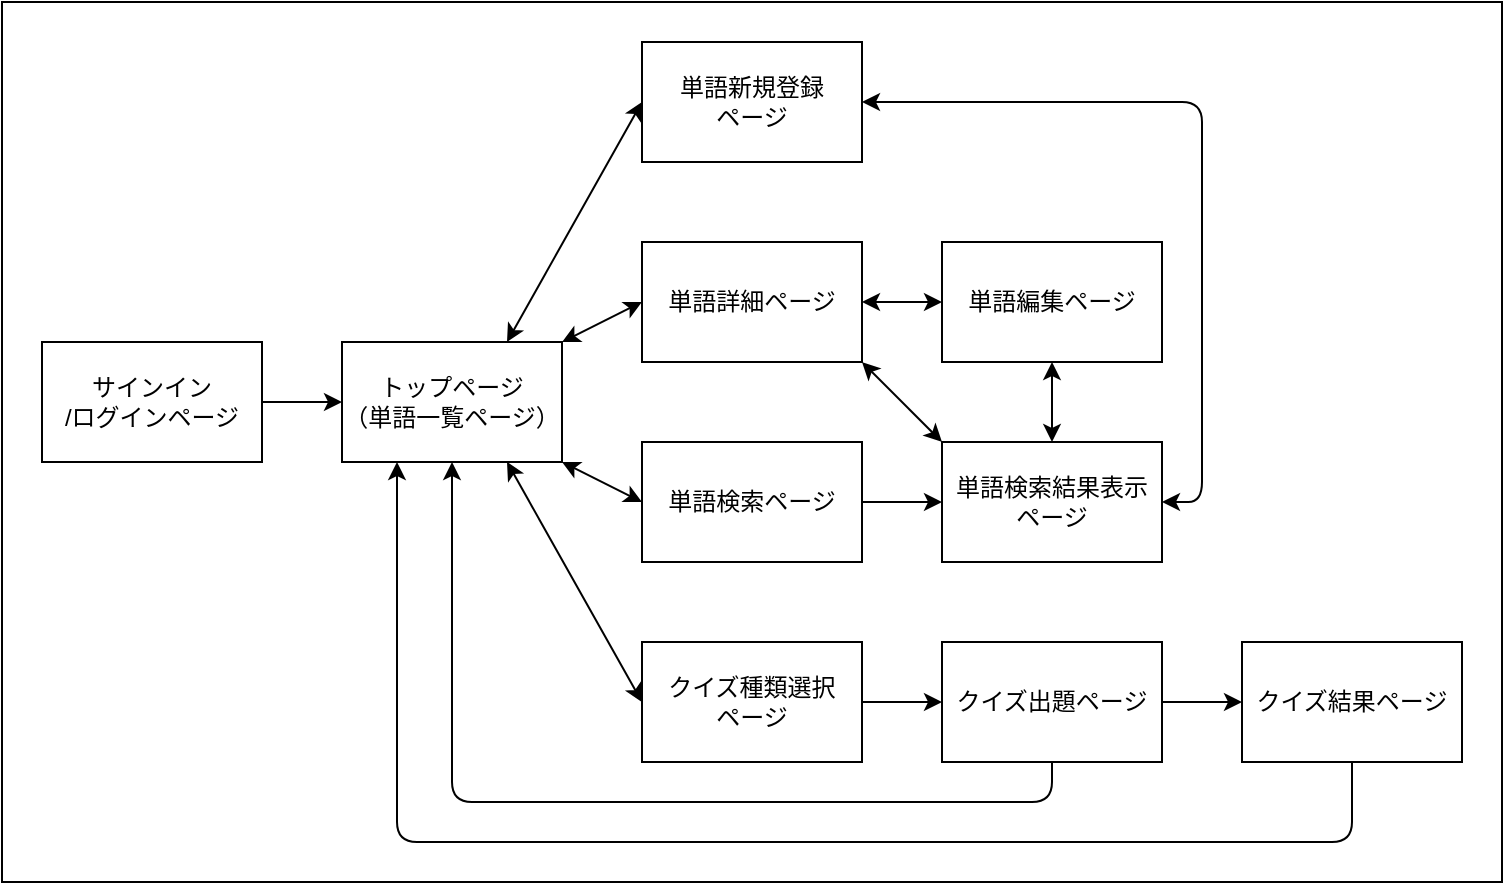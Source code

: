 <mxfile>
    <diagram id="iFUUHFPbkp7OeDkQJAD1" name="ページ1">
        <mxGraphModel dx="576" dy="419" grid="1" gridSize="10" guides="1" tooltips="1" connect="1" arrows="1" fold="1" page="1" pageScale="1" pageWidth="827" pageHeight="1169" background="#ffffff" math="0" shadow="0">
            <root>
                <mxCell id="0"/>
                <mxCell id="1" parent="0"/>
                <mxCell id="14" style="edgeStyle=none;html=1;exitX=0.75;exitY=1;exitDx=0;exitDy=0;entryX=0;entryY=0.5;entryDx=0;entryDy=0;startArrow=classic;startFill=1;" parent="1" source="2" target="8" edge="1">
                    <mxGeometry relative="1" as="geometry"/>
                </mxCell>
                <mxCell id="15" style="edgeStyle=none;html=1;exitX=1;exitY=1;exitDx=0;exitDy=0;entryX=0;entryY=0.5;entryDx=0;entryDy=0;startArrow=classic;startFill=1;" parent="1" source="2" target="12" edge="1">
                    <mxGeometry relative="1" as="geometry"/>
                </mxCell>
                <mxCell id="16" style="edgeStyle=none;html=1;exitX=1;exitY=0;exitDx=0;exitDy=0;entryX=0;entryY=0.5;entryDx=0;entryDy=0;startArrow=classic;startFill=1;" parent="1" source="2" target="5" edge="1">
                    <mxGeometry relative="1" as="geometry"/>
                </mxCell>
                <mxCell id="17" style="edgeStyle=none;html=1;exitX=0.75;exitY=0;exitDx=0;exitDy=0;entryX=0;entryY=0.5;entryDx=0;entryDy=0;startArrow=classic;startFill=1;" parent="1" source="2" target="3" edge="1">
                    <mxGeometry relative="1" as="geometry"/>
                </mxCell>
                <mxCell id="2" value="トップページ&lt;br&gt;（単語一覧ページ）" style="whiteSpace=wrap;html=1;align=center;" parent="1" vertex="1">
                    <mxGeometry x="250" y="200" width="110" height="60" as="geometry"/>
                </mxCell>
                <mxCell id="3" value="単語新規登録&lt;br&gt;ページ" style="whiteSpace=wrap;html=1;align=center;" parent="1" vertex="1">
                    <mxGeometry x="400" y="50" width="110" height="60" as="geometry"/>
                </mxCell>
                <mxCell id="13" style="edgeStyle=none;html=1;exitX=1;exitY=0.5;exitDx=0;exitDy=0;entryX=0;entryY=0.5;entryDx=0;entryDy=0;" parent="1" source="4" target="2" edge="1">
                    <mxGeometry relative="1" as="geometry"/>
                </mxCell>
                <mxCell id="4" value="サインイン&lt;br&gt;/ログインページ" style="whiteSpace=wrap;html=1;align=center;" parent="1" vertex="1">
                    <mxGeometry x="100" y="200" width="110" height="60" as="geometry"/>
                </mxCell>
                <mxCell id="18" style="edgeStyle=none;html=1;exitX=1;exitY=0.5;exitDx=0;exitDy=0;entryX=0;entryY=0.5;entryDx=0;entryDy=0;startArrow=classic;startFill=1;" parent="1" source="5" target="7" edge="1">
                    <mxGeometry relative="1" as="geometry"/>
                </mxCell>
                <mxCell id="5" value="単語詳細ページ" style="whiteSpace=wrap;html=1;align=center;" parent="1" vertex="1">
                    <mxGeometry x="400" y="150" width="110" height="60" as="geometry"/>
                </mxCell>
                <mxCell id="7" value="単語編集ページ" style="whiteSpace=wrap;html=1;align=center;" parent="1" vertex="1">
                    <mxGeometry x="550" y="150" width="110" height="60" as="geometry"/>
                </mxCell>
                <mxCell id="20" style="edgeStyle=none;html=1;exitX=1;exitY=0.5;exitDx=0;exitDy=0;entryX=0;entryY=0.5;entryDx=0;entryDy=0;" parent="1" source="8" target="9" edge="1">
                    <mxGeometry relative="1" as="geometry"/>
                </mxCell>
                <mxCell id="8" value="クイズ種類選択&lt;br&gt;ページ" style="whiteSpace=wrap;html=1;align=center;" parent="1" vertex="1">
                    <mxGeometry x="400" y="350" width="110" height="60" as="geometry"/>
                </mxCell>
                <mxCell id="21" style="edgeStyle=none;html=1;exitX=1;exitY=0.5;exitDx=0;exitDy=0;entryX=0;entryY=0.5;entryDx=0;entryDy=0;" parent="1" source="9" target="10" edge="1">
                    <mxGeometry relative="1" as="geometry"/>
                </mxCell>
                <mxCell id="27" style="edgeStyle=orthogonalEdgeStyle;html=1;exitX=0.5;exitY=1;exitDx=0;exitDy=0;entryX=0.5;entryY=1;entryDx=0;entryDy=0;startArrow=none;startFill=0;endArrow=classic;endFill=1;" parent="1" source="9" target="2" edge="1">
                    <mxGeometry relative="1" as="geometry">
                        <Array as="points">
                            <mxPoint x="605" y="430"/>
                            <mxPoint x="305" y="430"/>
                        </Array>
                    </mxGeometry>
                </mxCell>
                <mxCell id="9" value="クイズ出題ページ" style="whiteSpace=wrap;html=1;align=center;" parent="1" vertex="1">
                    <mxGeometry x="550" y="350" width="110" height="60" as="geometry"/>
                </mxCell>
                <mxCell id="28" style="edgeStyle=orthogonalEdgeStyle;html=1;exitX=0.5;exitY=1;exitDx=0;exitDy=0;entryX=0.25;entryY=1;entryDx=0;entryDy=0;startArrow=none;startFill=0;endArrow=classic;endFill=1;" parent="1" source="10" target="2" edge="1">
                    <mxGeometry relative="1" as="geometry">
                        <Array as="points">
                            <mxPoint x="755" y="450"/>
                            <mxPoint x="278" y="450"/>
                        </Array>
                    </mxGeometry>
                </mxCell>
                <mxCell id="10" value="クイズ結果ページ" style="whiteSpace=wrap;html=1;align=center;" parent="1" vertex="1">
                    <mxGeometry x="700" y="350" width="110" height="60" as="geometry"/>
                </mxCell>
                <mxCell id="22" style="edgeStyle=none;html=1;exitX=0;exitY=0;exitDx=0;exitDy=0;entryX=1;entryY=1;entryDx=0;entryDy=0;startArrow=classic;startFill=1;" parent="1" source="11" target="5" edge="1">
                    <mxGeometry relative="1" as="geometry"/>
                </mxCell>
                <mxCell id="23" style="edgeStyle=orthogonalEdgeStyle;html=1;exitX=1;exitY=0.5;exitDx=0;exitDy=0;startArrow=classic;startFill=1;entryX=1;entryY=0.5;entryDx=0;entryDy=0;" parent="1" source="11" target="3" edge="1">
                    <mxGeometry relative="1" as="geometry">
                        <mxPoint x="720" y="80" as="targetPoint"/>
                        <Array as="points">
                            <mxPoint x="680" y="280"/>
                            <mxPoint x="680" y="80"/>
                        </Array>
                    </mxGeometry>
                </mxCell>
                <mxCell id="24" style="html=1;exitX=0.5;exitY=0;exitDx=0;exitDy=0;entryX=0.5;entryY=1;entryDx=0;entryDy=0;startArrow=classic;startFill=1;" parent="1" source="11" target="7" edge="1">
                    <mxGeometry relative="1" as="geometry"/>
                </mxCell>
                <mxCell id="11" value="単語検索結果表示&lt;br&gt;ページ" style="whiteSpace=wrap;html=1;align=center;" parent="1" vertex="1">
                    <mxGeometry x="550" y="250" width="110" height="60" as="geometry"/>
                </mxCell>
                <mxCell id="19" style="edgeStyle=none;html=1;exitX=1;exitY=0.5;exitDx=0;exitDy=0;entryX=0;entryY=0.5;entryDx=0;entryDy=0;" parent="1" source="12" target="11" edge="1">
                    <mxGeometry relative="1" as="geometry"/>
                </mxCell>
                <mxCell id="12" value="単語検索ページ" style="whiteSpace=wrap;html=1;align=center;" parent="1" vertex="1">
                    <mxGeometry x="400" y="250" width="110" height="60" as="geometry"/>
                </mxCell>
                <mxCell id="29" value="" style="rounded=0;whiteSpace=wrap;html=1;fillColor=none;" vertex="1" parent="1">
                    <mxGeometry x="80" y="30" width="750" height="440" as="geometry"/>
                </mxCell>
            </root>
        </mxGraphModel>
    </diagram>
</mxfile>